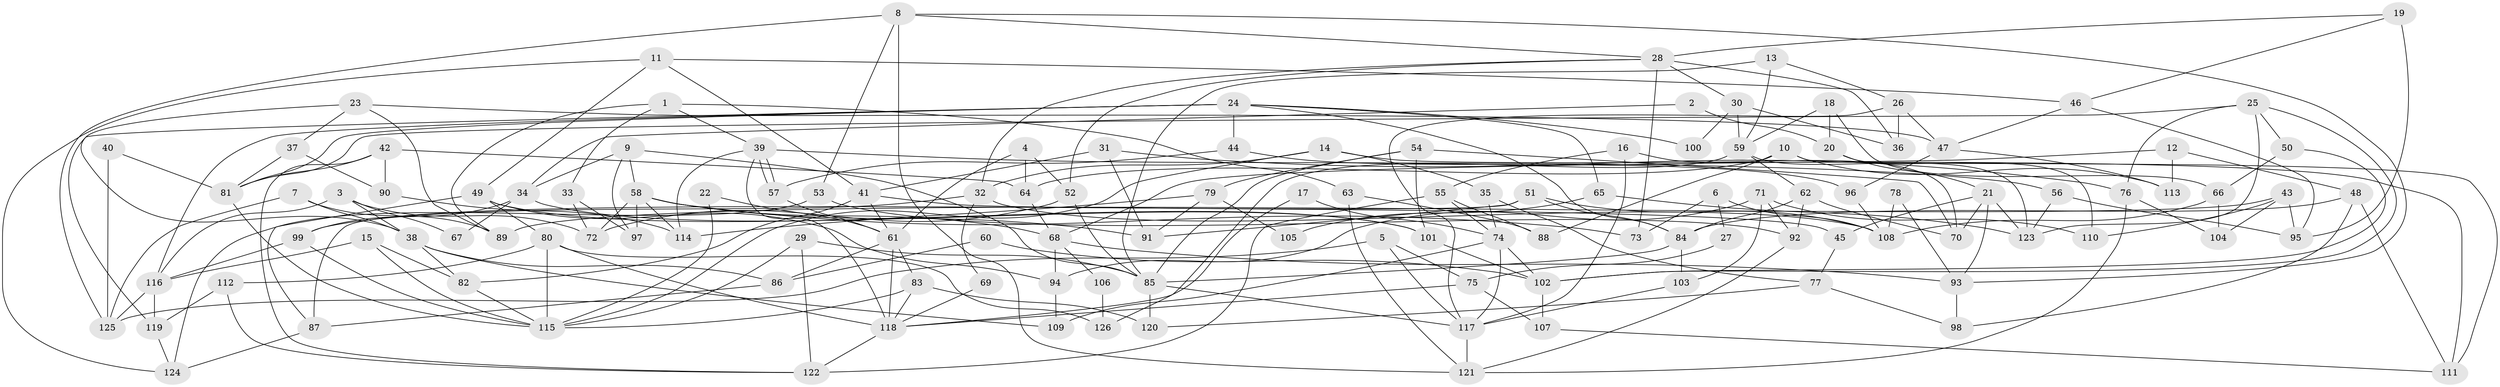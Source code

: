 // Generated by graph-tools (version 1.1) at 2025/26/03/09/25 03:26:19]
// undirected, 126 vertices, 252 edges
graph export_dot {
graph [start="1"]
  node [color=gray90,style=filled];
  1;
  2;
  3;
  4;
  5;
  6;
  7;
  8;
  9;
  10;
  11;
  12;
  13;
  14;
  15;
  16;
  17;
  18;
  19;
  20;
  21;
  22;
  23;
  24;
  25;
  26;
  27;
  28;
  29;
  30;
  31;
  32;
  33;
  34;
  35;
  36;
  37;
  38;
  39;
  40;
  41;
  42;
  43;
  44;
  45;
  46;
  47;
  48;
  49;
  50;
  51;
  52;
  53;
  54;
  55;
  56;
  57;
  58;
  59;
  60;
  61;
  62;
  63;
  64;
  65;
  66;
  67;
  68;
  69;
  70;
  71;
  72;
  73;
  74;
  75;
  76;
  77;
  78;
  79;
  80;
  81;
  82;
  83;
  84;
  85;
  86;
  87;
  88;
  89;
  90;
  91;
  92;
  93;
  94;
  95;
  96;
  97;
  98;
  99;
  100;
  101;
  102;
  103;
  104;
  105;
  106;
  107;
  108;
  109;
  110;
  111;
  112;
  113;
  114;
  115;
  116;
  117;
  118;
  119;
  120;
  121;
  122;
  123;
  124;
  125;
  126;
  1 -- 39;
  1 -- 89;
  1 -- 33;
  1 -- 63;
  2 -- 20;
  2 -- 34;
  3 -- 116;
  3 -- 72;
  3 -- 38;
  3 -- 67;
  4 -- 64;
  4 -- 52;
  4 -- 61;
  5 -- 117;
  5 -- 125;
  5 -- 75;
  6 -- 73;
  6 -- 108;
  6 -- 27;
  7 -- 38;
  7 -- 125;
  7 -- 89;
  8 -- 28;
  8 -- 93;
  8 -- 53;
  8 -- 121;
  8 -- 125;
  9 -- 85;
  9 -- 58;
  9 -- 34;
  9 -- 97;
  10 -- 111;
  10 -- 88;
  10 -- 64;
  10 -- 113;
  11 -- 46;
  11 -- 49;
  11 -- 41;
  11 -- 124;
  12 -- 113;
  12 -- 48;
  12 -- 68;
  13 -- 26;
  13 -- 85;
  13 -- 59;
  14 -- 35;
  14 -- 32;
  14 -- 111;
  14 -- 115;
  15 -- 116;
  15 -- 115;
  15 -- 82;
  16 -- 117;
  16 -- 55;
  16 -- 70;
  17 -- 74;
  17 -- 118;
  18 -- 59;
  18 -- 66;
  18 -- 20;
  19 -- 28;
  19 -- 95;
  19 -- 46;
  20 -- 21;
  20 -- 110;
  21 -- 70;
  21 -- 123;
  21 -- 45;
  21 -- 93;
  22 -- 61;
  22 -- 115;
  23 -- 89;
  23 -- 38;
  23 -- 37;
  23 -- 47;
  24 -- 116;
  24 -- 84;
  24 -- 44;
  24 -- 65;
  24 -- 81;
  24 -- 100;
  24 -- 119;
  25 -- 81;
  25 -- 102;
  25 -- 50;
  25 -- 76;
  25 -- 123;
  26 -- 47;
  26 -- 117;
  26 -- 36;
  27 -- 75;
  28 -- 30;
  28 -- 52;
  28 -- 32;
  28 -- 36;
  28 -- 73;
  29 -- 122;
  29 -- 115;
  29 -- 85;
  30 -- 59;
  30 -- 36;
  30 -- 100;
  31 -- 41;
  31 -- 76;
  31 -- 91;
  32 -- 99;
  32 -- 69;
  32 -- 108;
  33 -- 97;
  33 -- 72;
  34 -- 101;
  34 -- 67;
  34 -- 99;
  35 -- 74;
  35 -- 77;
  37 -- 81;
  37 -- 90;
  38 -- 82;
  38 -- 86;
  38 -- 109;
  39 -- 118;
  39 -- 57;
  39 -- 57;
  39 -- 56;
  39 -- 114;
  40 -- 125;
  40 -- 81;
  41 -- 61;
  41 -- 45;
  41 -- 82;
  42 -- 81;
  42 -- 90;
  42 -- 64;
  42 -- 122;
  43 -- 110;
  43 -- 95;
  43 -- 89;
  43 -- 104;
  44 -- 57;
  44 -- 96;
  45 -- 77;
  46 -- 47;
  46 -- 95;
  47 -- 96;
  47 -- 113;
  48 -- 84;
  48 -- 98;
  48 -- 111;
  49 -- 94;
  49 -- 80;
  49 -- 87;
  49 -- 101;
  50 -- 102;
  50 -- 66;
  51 -- 87;
  51 -- 84;
  51 -- 91;
  51 -- 108;
  52 -- 72;
  52 -- 85;
  53 -- 124;
  53 -- 92;
  54 -- 79;
  54 -- 85;
  54 -- 70;
  54 -- 101;
  55 -- 122;
  55 -- 74;
  55 -- 88;
  56 -- 123;
  56 -- 95;
  57 -- 61;
  58 -- 91;
  58 -- 68;
  58 -- 72;
  58 -- 73;
  58 -- 97;
  58 -- 114;
  59 -- 62;
  59 -- 123;
  59 -- 126;
  60 -- 86;
  60 -- 102;
  61 -- 86;
  61 -- 83;
  61 -- 118;
  62 -- 92;
  62 -- 70;
  62 -- 84;
  63 -- 121;
  63 -- 88;
  64 -- 68;
  65 -- 123;
  65 -- 105;
  66 -- 108;
  66 -- 104;
  68 -- 93;
  68 -- 94;
  68 -- 106;
  69 -- 118;
  71 -- 103;
  71 -- 92;
  71 -- 94;
  71 -- 110;
  74 -- 109;
  74 -- 102;
  74 -- 117;
  75 -- 118;
  75 -- 107;
  76 -- 104;
  76 -- 121;
  77 -- 120;
  77 -- 98;
  78 -- 108;
  78 -- 93;
  79 -- 91;
  79 -- 114;
  79 -- 105;
  80 -- 118;
  80 -- 115;
  80 -- 112;
  80 -- 126;
  81 -- 115;
  82 -- 115;
  83 -- 115;
  83 -- 118;
  83 -- 120;
  84 -- 85;
  84 -- 103;
  85 -- 117;
  85 -- 120;
  86 -- 87;
  87 -- 124;
  90 -- 114;
  92 -- 121;
  93 -- 98;
  94 -- 109;
  96 -- 108;
  99 -- 115;
  99 -- 116;
  101 -- 102;
  102 -- 107;
  103 -- 117;
  106 -- 126;
  107 -- 111;
  112 -- 122;
  112 -- 119;
  116 -- 119;
  116 -- 125;
  117 -- 121;
  118 -- 122;
  119 -- 124;
}

